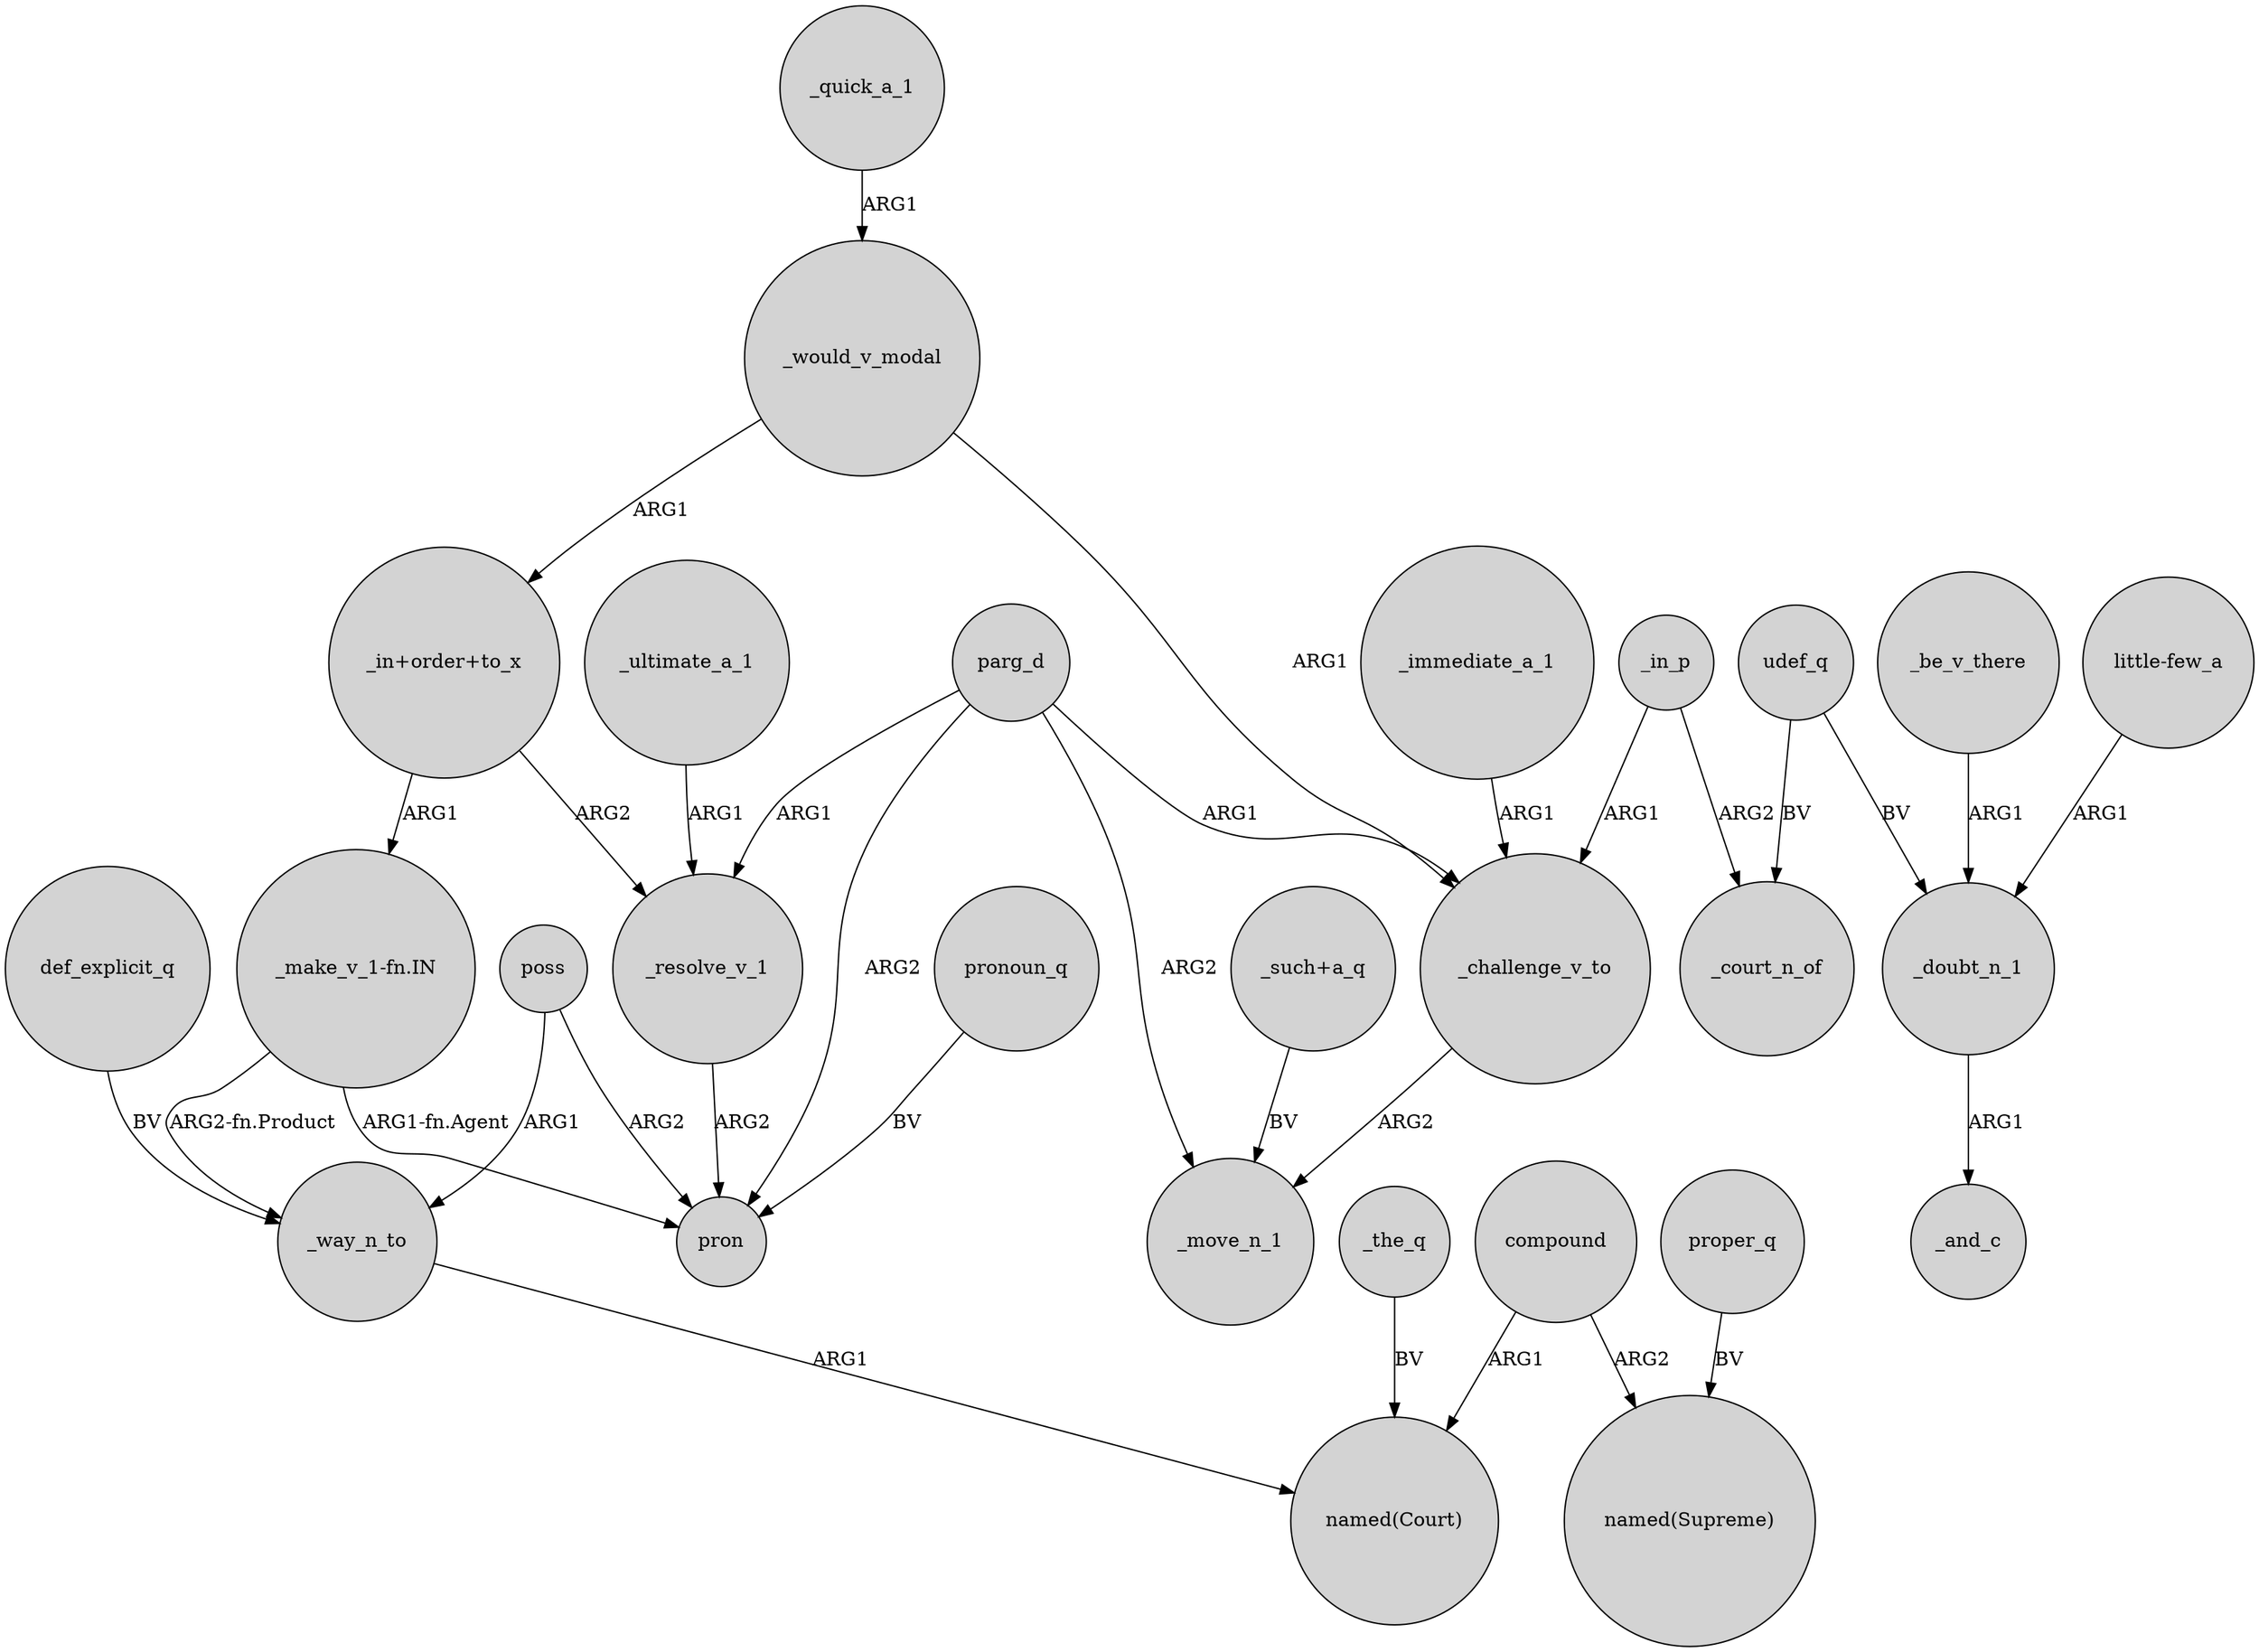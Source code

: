 digraph {
	node [shape=circle style=filled]
	poss -> pron [label=ARG2]
	_challenge_v_to -> _move_n_1 [label=ARG2]
	udef_q -> _court_n_of [label=BV]
	_would_v_modal -> "_in+order+to_x" [label=ARG1]
	_immediate_a_1 -> _challenge_v_to [label=ARG1]
	_way_n_to -> "named(Court)" [label=ARG1]
	_the_q -> "named(Court)" [label=BV]
	"_such+a_q" -> _move_n_1 [label=BV]
	parg_d -> _challenge_v_to [label=ARG1]
	poss -> _way_n_to [label=ARG1]
	compound -> "named(Court)" [label=ARG1]
	"_in+order+to_x" -> "_make_v_1-fn.IN" [label=ARG1]
	_quick_a_1 -> _would_v_modal [label=ARG1]
	parg_d -> pron [label=ARG2]
	pronoun_q -> pron [label=BV]
	_in_p -> _court_n_of [label=ARG2]
	compound -> "named(Supreme)" [label=ARG2]
	_in_p -> _challenge_v_to [label=ARG1]
	"_make_v_1-fn.IN" -> pron [label="ARG1-fn.Agent"]
	_would_v_modal -> _challenge_v_to [label=ARG1]
	proper_q -> "named(Supreme)" [label=BV]
	"_in+order+to_x" -> _resolve_v_1 [label=ARG2]
	_doubt_n_1 -> _and_c [label=ARG1]
	_be_v_there -> _doubt_n_1 [label=ARG1]
	parg_d -> _move_n_1 [label=ARG2]
	def_explicit_q -> _way_n_to [label=BV]
	_ultimate_a_1 -> _resolve_v_1 [label=ARG1]
	_resolve_v_1 -> pron [label=ARG2]
	parg_d -> _resolve_v_1 [label=ARG1]
	udef_q -> _doubt_n_1 [label=BV]
	"_make_v_1-fn.IN" -> _way_n_to [label="ARG2-fn.Product"]
	"little-few_a" -> _doubt_n_1 [label=ARG1]
}
